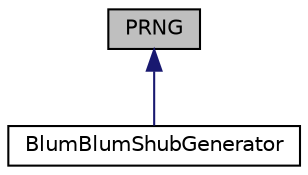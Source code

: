digraph "PRNG"
{
  edge [fontname="Helvetica",fontsize="10",labelfontname="Helvetica",labelfontsize="10"];
  node [fontname="Helvetica",fontsize="10",shape=record];
  Node0 [label="PRNG",height=0.2,width=0.4,color="black", fillcolor="grey75", style="filled", fontcolor="black"];
  Node0 -> Node1 [dir="back",color="midnightblue",fontsize="10",style="solid"];
  Node1 [label="BlumBlumShubGenerator",height=0.2,width=0.4,color="black", fillcolor="white", style="filled",URL="$classBlumBlumShubGenerator.html"];
}
